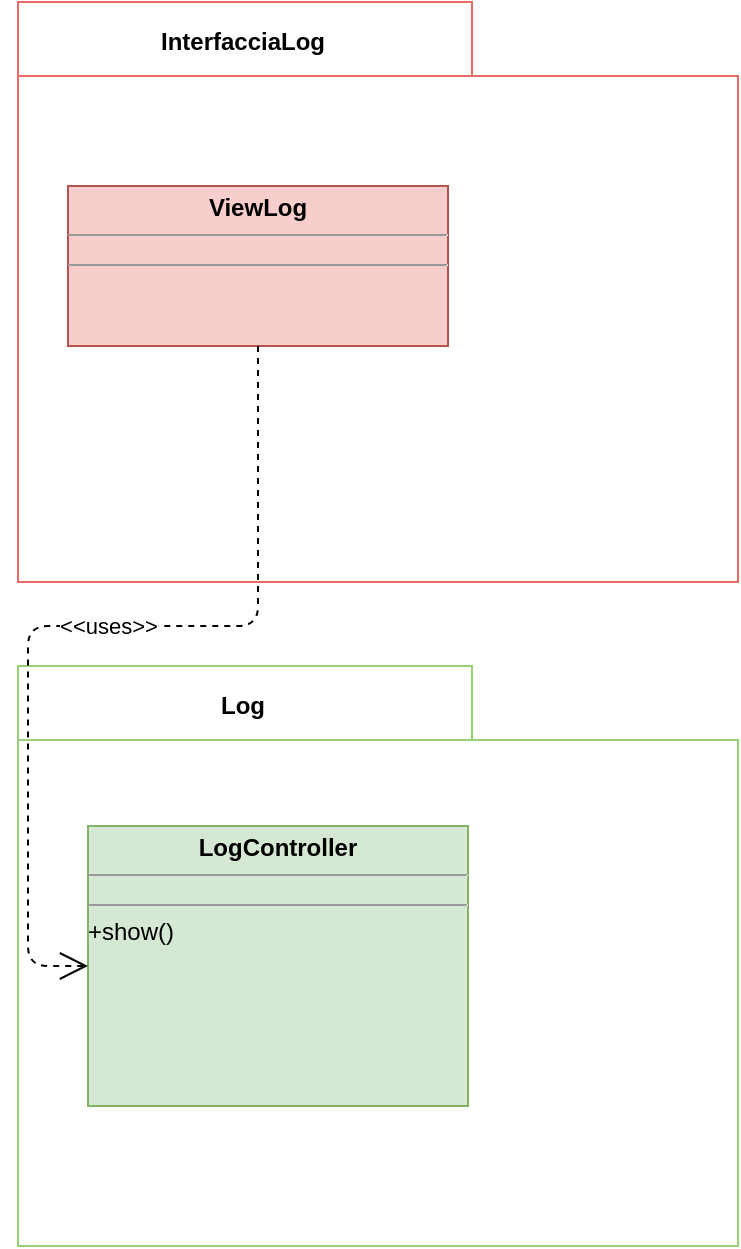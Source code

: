 <mxfile version="10.6.7" type="onedrive"><diagram id="fT27eR7hhuZjpq5x3qP_" name="Page-1"><mxGraphModel dx="754" dy="513" grid="1" gridSize="10" guides="1" tooltips="1" connect="1" arrows="1" fold="1" page="1" pageScale="1" pageWidth="850" pageHeight="1100" math="0" shadow="0"><root><mxCell id="0"/><mxCell id="1" parent="0"/><mxCell id="XbPT_aJB00zjxEwgUaZp-1" value="" style="shape=folder;fontStyle=1;spacingTop=10;tabWidth=227;tabHeight=37;tabPosition=left;html=1;strokeColor=#EA6B66;" vertex="1" parent="1"><mxGeometry x="35" y="8" width="360" height="290" as="geometry"/></mxCell><mxCell id="XbPT_aJB00zjxEwgUaZp-2" value="&lt;b&gt;InterfacciaLog&lt;/b&gt;" style="text;html=1;strokeColor=none;fillColor=none;align=center;verticalAlign=middle;whiteSpace=wrap;rounded=0;" vertex="1" parent="1"><mxGeometry x="35" y="8" width="225" height="40" as="geometry"/></mxCell><mxCell id="_2o7Y_Tg4BrlJYoT3iZG-5" value="&lt;p style=&quot;margin: 0px ; margin-top: 4px ; text-align: center&quot;&gt;&lt;b&gt;ViewLog&lt;/b&gt;&lt;br&gt;&lt;/p&gt;&lt;hr size=&quot;1&quot;&gt;&lt;div style=&quot;height: 2px&quot;&gt;&lt;/div&gt;&lt;hr size=&quot;1&quot;&gt;&lt;div style=&quot;height: 2px&quot;&gt;&lt;/div&gt;" style="verticalAlign=top;align=left;overflow=fill;fontSize=12;fontFamily=Helvetica;html=1;fillColor=#f8cecc;strokeColor=#b85450;" parent="1" vertex="1"><mxGeometry x="60" y="100" width="190" height="80" as="geometry"/></mxCell><mxCell id="_2o7Y_Tg4BrlJYoT3iZG-8" value="" style="shape=folder;fontStyle=1;spacingTop=10;tabWidth=227;tabHeight=37;tabPosition=left;html=1;strokeColor=#97D077;" parent="1" vertex="1"><mxGeometry x="35" y="340" width="360" height="290" as="geometry"/></mxCell><mxCell id="_2o7Y_Tg4BrlJYoT3iZG-10" value="&lt;b&gt;Log&lt;/b&gt;" style="text;html=1;strokeColor=none;fillColor=none;align=center;verticalAlign=middle;whiteSpace=wrap;rounded=0;" parent="1" vertex="1"><mxGeometry x="35" y="340" width="225" height="40" as="geometry"/></mxCell><mxCell id="_2o7Y_Tg4BrlJYoT3iZG-13" value="&lt;p style=&quot;margin: 0px ; margin-top: 4px ; text-align: center&quot;&gt;&lt;b&gt;LogController&lt;/b&gt;&lt;br&gt;&lt;/p&gt;&lt;hr size=&quot;1&quot;&gt;&lt;div style=&quot;height: 2px&quot;&gt;&lt;/div&gt;&lt;hr size=&quot;1&quot;&gt;&lt;div style=&quot;height: 2px&quot;&gt;+show()&lt;/div&gt;&lt;div style=&quot;height: 2px&quot;&gt;&lt;br&gt;&lt;/div&gt;" style="verticalAlign=top;align=left;overflow=fill;fontSize=12;fontFamily=Helvetica;html=1;fillColor=#D5E8D4;strokeColor=#82b366;" parent="1" vertex="1"><mxGeometry x="70" y="420" width="190" height="140" as="geometry"/></mxCell><mxCell id="_2o7Y_Tg4BrlJYoT3iZG-20" value="&amp;lt;&amp;lt;uses&amp;gt;&amp;gt;" style="endArrow=open;endSize=12;dashed=1;html=1;fontColor=#000000;exitX=0.5;exitY=1;exitDx=0;exitDy=0;entryX=0;entryY=0.5;entryDx=0;entryDy=0;edgeStyle=orthogonalEdgeStyle;" parent="1" source="_2o7Y_Tg4BrlJYoT3iZG-5" target="_2o7Y_Tg4BrlJYoT3iZG-13" edge="1"><mxGeometry x="-0.055" width="160" relative="1" as="geometry"><mxPoint x="60" y="250" as="sourcePoint"/><mxPoint x="130" y="480" as="targetPoint"/><Array as="points"><mxPoint x="155" y="320"/><mxPoint x="40" y="320"/><mxPoint x="40" y="490"/></Array><mxPoint as="offset"/></mxGeometry></mxCell></root></mxGraphModel></diagram></mxfile>